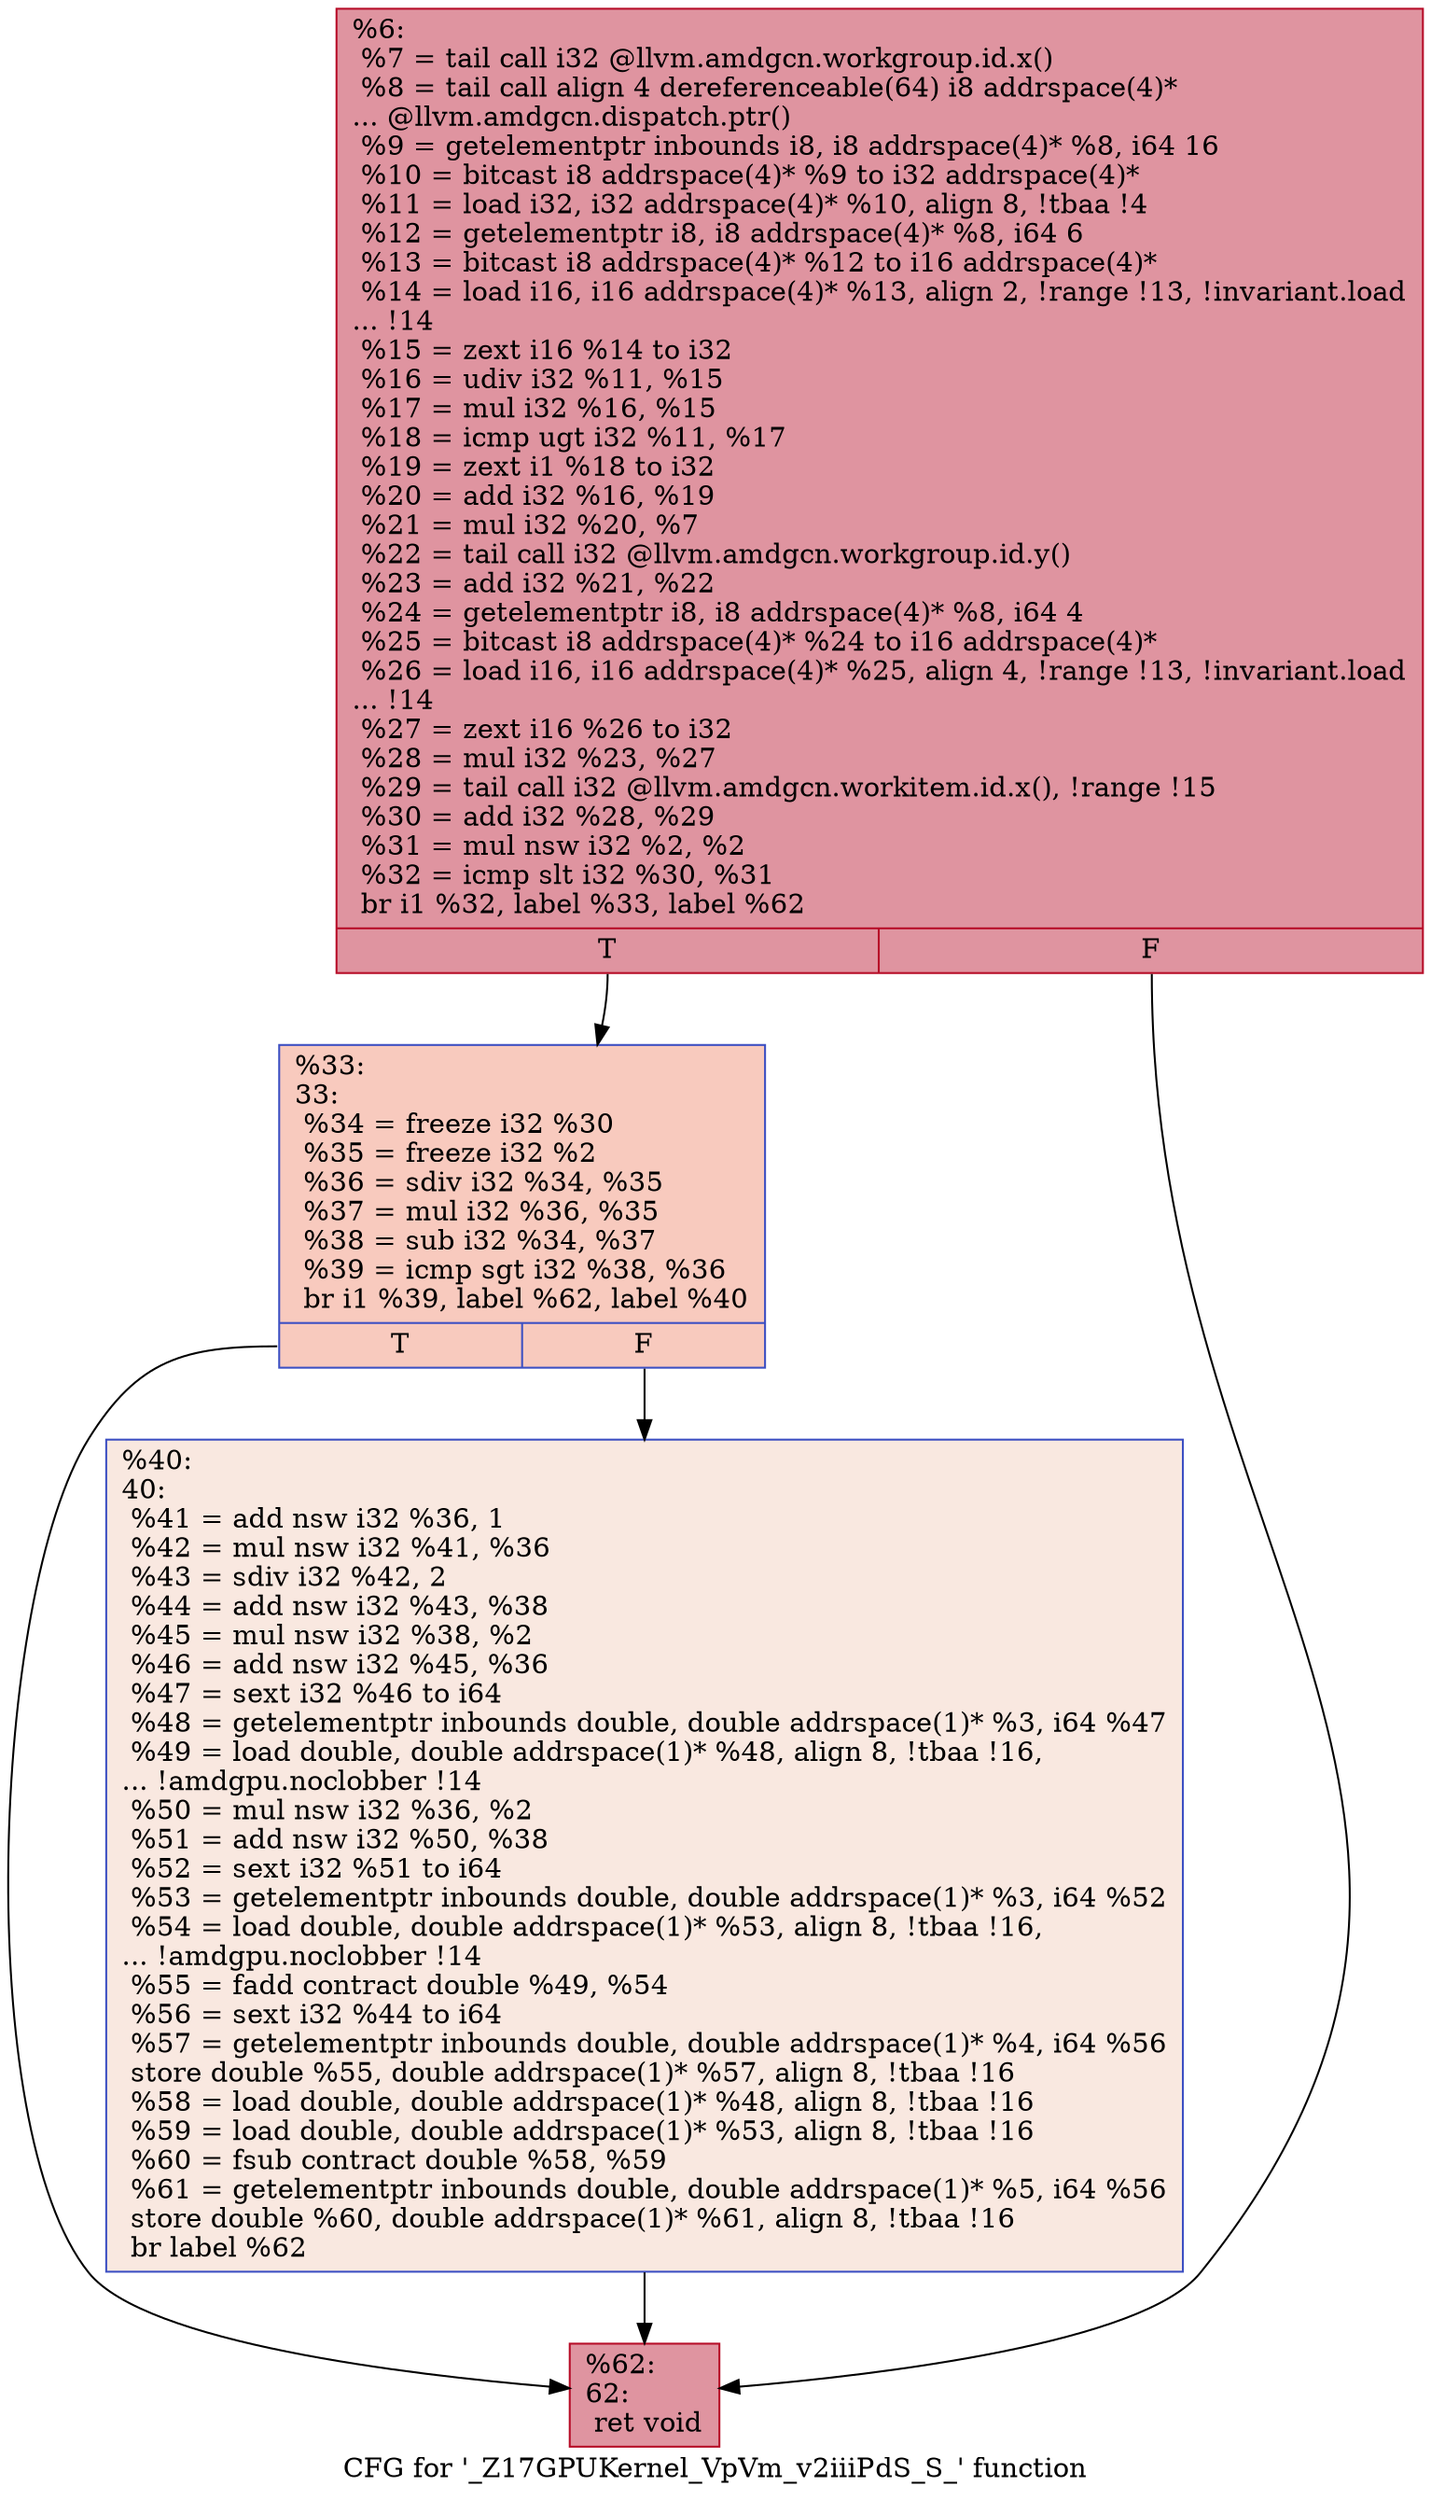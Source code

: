 digraph "CFG for '_Z17GPUKernel_VpVm_v2iiiPdS_S_' function" {
	label="CFG for '_Z17GPUKernel_VpVm_v2iiiPdS_S_' function";

	Node0x493ea40 [shape=record,color="#b70d28ff", style=filled, fillcolor="#b70d2870",label="{%6:\l  %7 = tail call i32 @llvm.amdgcn.workgroup.id.x()\l  %8 = tail call align 4 dereferenceable(64) i8 addrspace(4)*\l... @llvm.amdgcn.dispatch.ptr()\l  %9 = getelementptr inbounds i8, i8 addrspace(4)* %8, i64 16\l  %10 = bitcast i8 addrspace(4)* %9 to i32 addrspace(4)*\l  %11 = load i32, i32 addrspace(4)* %10, align 8, !tbaa !4\l  %12 = getelementptr i8, i8 addrspace(4)* %8, i64 6\l  %13 = bitcast i8 addrspace(4)* %12 to i16 addrspace(4)*\l  %14 = load i16, i16 addrspace(4)* %13, align 2, !range !13, !invariant.load\l... !14\l  %15 = zext i16 %14 to i32\l  %16 = udiv i32 %11, %15\l  %17 = mul i32 %16, %15\l  %18 = icmp ugt i32 %11, %17\l  %19 = zext i1 %18 to i32\l  %20 = add i32 %16, %19\l  %21 = mul i32 %20, %7\l  %22 = tail call i32 @llvm.amdgcn.workgroup.id.y()\l  %23 = add i32 %21, %22\l  %24 = getelementptr i8, i8 addrspace(4)* %8, i64 4\l  %25 = bitcast i8 addrspace(4)* %24 to i16 addrspace(4)*\l  %26 = load i16, i16 addrspace(4)* %25, align 4, !range !13, !invariant.load\l... !14\l  %27 = zext i16 %26 to i32\l  %28 = mul i32 %23, %27\l  %29 = tail call i32 @llvm.amdgcn.workitem.id.x(), !range !15\l  %30 = add i32 %28, %29\l  %31 = mul nsw i32 %2, %2\l  %32 = icmp slt i32 %30, %31\l  br i1 %32, label %33, label %62\l|{<s0>T|<s1>F}}"];
	Node0x493ea40:s0 -> Node0x49407d0;
	Node0x493ea40:s1 -> Node0x4940860;
	Node0x49407d0 [shape=record,color="#3d50c3ff", style=filled, fillcolor="#ef886b70",label="{%33:\l33:                                               \l  %34 = freeze i32 %30\l  %35 = freeze i32 %2\l  %36 = sdiv i32 %34, %35\l  %37 = mul i32 %36, %35\l  %38 = sub i32 %34, %37\l  %39 = icmp sgt i32 %38, %36\l  br i1 %39, label %62, label %40\l|{<s0>T|<s1>F}}"];
	Node0x49407d0:s0 -> Node0x4940860;
	Node0x49407d0:s1 -> Node0x49427a0;
	Node0x49427a0 [shape=record,color="#3d50c3ff", style=filled, fillcolor="#f1ccb870",label="{%40:\l40:                                               \l  %41 = add nsw i32 %36, 1\l  %42 = mul nsw i32 %41, %36\l  %43 = sdiv i32 %42, 2\l  %44 = add nsw i32 %43, %38\l  %45 = mul nsw i32 %38, %2\l  %46 = add nsw i32 %45, %36\l  %47 = sext i32 %46 to i64\l  %48 = getelementptr inbounds double, double addrspace(1)* %3, i64 %47\l  %49 = load double, double addrspace(1)* %48, align 8, !tbaa !16,\l... !amdgpu.noclobber !14\l  %50 = mul nsw i32 %36, %2\l  %51 = add nsw i32 %50, %38\l  %52 = sext i32 %51 to i64\l  %53 = getelementptr inbounds double, double addrspace(1)* %3, i64 %52\l  %54 = load double, double addrspace(1)* %53, align 8, !tbaa !16,\l... !amdgpu.noclobber !14\l  %55 = fadd contract double %49, %54\l  %56 = sext i32 %44 to i64\l  %57 = getelementptr inbounds double, double addrspace(1)* %4, i64 %56\l  store double %55, double addrspace(1)* %57, align 8, !tbaa !16\l  %58 = load double, double addrspace(1)* %48, align 8, !tbaa !16\l  %59 = load double, double addrspace(1)* %53, align 8, !tbaa !16\l  %60 = fsub contract double %58, %59\l  %61 = getelementptr inbounds double, double addrspace(1)* %5, i64 %56\l  store double %60, double addrspace(1)* %61, align 8, !tbaa !16\l  br label %62\l}"];
	Node0x49427a0 -> Node0x4940860;
	Node0x4940860 [shape=record,color="#b70d28ff", style=filled, fillcolor="#b70d2870",label="{%62:\l62:                                               \l  ret void\l}"];
}
